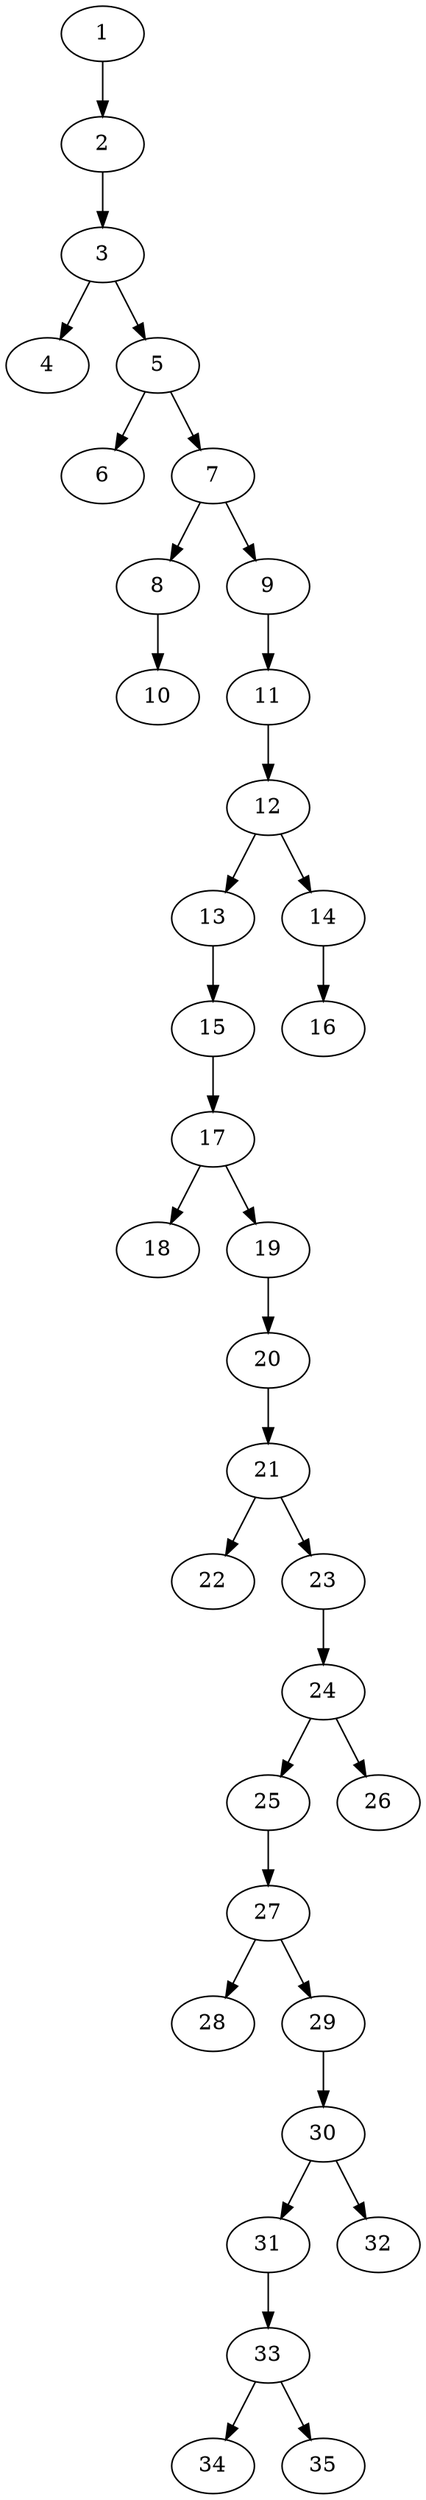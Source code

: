 // DAG automatically generated by daggen at Thu Oct  3 14:05:37 2019
// ./daggen --dot -n 35 --ccr 0.3 --fat 0.3 --regular 0.9 --density 0.5 --mindata 5242880 --maxdata 52428800 
digraph G {
  1 [size="160662187", alpha="0.04", expect_size="48198656"] 
  1 -> 2 [size ="48198656"]
  2 [size="41536853", alpha="0.12", expect_size="12461056"] 
  2 -> 3 [size ="12461056"]
  3 [size="28968960", alpha="0.02", expect_size="8690688"] 
  3 -> 4 [size ="8690688"]
  3 -> 5 [size ="8690688"]
  4 [size="105738240", alpha="0.18", expect_size="31721472"] 
  5 [size="28327253", alpha="0.15", expect_size="8498176"] 
  5 -> 6 [size ="8498176"]
  5 -> 7 [size ="8498176"]
  6 [size="89494187", alpha="0.14", expect_size="26848256"] 
  7 [size="92665173", alpha="0.15", expect_size="27799552"] 
  7 -> 8 [size ="27799552"]
  7 -> 9 [size ="27799552"]
  8 [size="98324480", alpha="0.19", expect_size="29497344"] 
  8 -> 10 [size ="29497344"]
  9 [size="28788053", alpha="0.11", expect_size="8636416"] 
  9 -> 11 [size ="8636416"]
  10 [size="55278933", alpha="0.15", expect_size="16583680"] 
  11 [size="142810453", alpha="0.10", expect_size="42843136"] 
  11 -> 12 [size ="42843136"]
  12 [size="19312640", alpha="0.10", expect_size="5793792"] 
  12 -> 13 [size ="5793792"]
  12 -> 14 [size ="5793792"]
  13 [size="116736000", alpha="0.11", expect_size="35020800"] 
  13 -> 15 [size ="35020800"]
  14 [size="135338667", alpha="0.01", expect_size="40601600"] 
  14 -> 16 [size ="40601600"]
  15 [size="121053867", alpha="0.08", expect_size="36316160"] 
  15 -> 17 [size ="36316160"]
  16 [size="83633493", alpha="0.12", expect_size="25090048"] 
  17 [size="37976747", alpha="0.07", expect_size="11393024"] 
  17 -> 18 [size ="11393024"]
  17 -> 19 [size ="11393024"]
  18 [size="156900693", alpha="0.17", expect_size="47070208"] 
  19 [size="151425707", alpha="0.12", expect_size="45427712"] 
  19 -> 20 [size ="45427712"]
  20 [size="82008747", alpha="0.01", expect_size="24602624"] 
  20 -> 21 [size ="24602624"]
  21 [size="43352747", alpha="0.09", expect_size="13005824"] 
  21 -> 22 [size ="13005824"]
  21 -> 23 [size ="13005824"]
  22 [size="125607253", alpha="0.20", expect_size="37682176"] 
  23 [size="49749333", alpha="0.12", expect_size="14924800"] 
  23 -> 24 [size ="14924800"]
  24 [size="135099733", alpha="0.16", expect_size="40529920"] 
  24 -> 25 [size ="40529920"]
  24 -> 26 [size ="40529920"]
  25 [size="140045653", alpha="0.01", expect_size="42013696"] 
  25 -> 27 [size ="42013696"]
  26 [size="47202987", alpha="0.15", expect_size="14160896"] 
  27 [size="139018240", alpha="0.18", expect_size="41705472"] 
  27 -> 28 [size ="41705472"]
  27 -> 29 [size ="41705472"]
  28 [size="38505813", alpha="0.12", expect_size="11551744"] 
  29 [size="18162347", alpha="0.08", expect_size="5448704"] 
  29 -> 30 [size ="5448704"]
  30 [size="109694293", alpha="0.08", expect_size="32908288"] 
  30 -> 31 [size ="32908288"]
  30 -> 32 [size ="32908288"]
  31 [size="119435947", alpha="0.04", expect_size="35830784"] 
  31 -> 33 [size ="35830784"]
  32 [size="33290240", alpha="0.00", expect_size="9987072"] 
  33 [size="32600747", alpha="0.09", expect_size="9780224"] 
  33 -> 34 [size ="9780224"]
  33 -> 35 [size ="9780224"]
  34 [size="128866987", alpha="0.13", expect_size="38660096"] 
  35 [size="95774720", alpha="0.10", expect_size="28732416"] 
}
